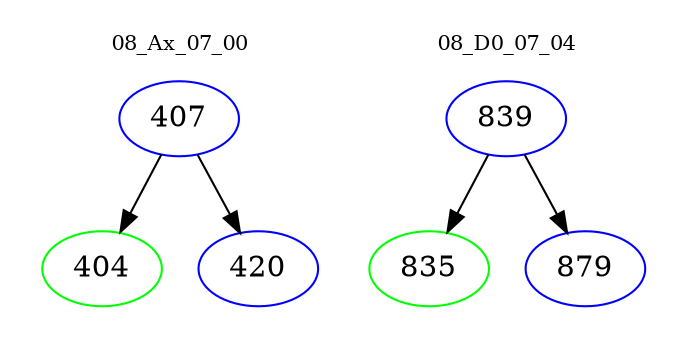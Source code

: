 digraph{
subgraph cluster_0 {
color = white
label = "08_Ax_07_00";
fontsize=10;
T0_407 [label="407", color="blue"]
T0_407 -> T0_404 [color="black"]
T0_404 [label="404", color="green"]
T0_407 -> T0_420 [color="black"]
T0_420 [label="420", color="blue"]
}
subgraph cluster_1 {
color = white
label = "08_D0_07_04";
fontsize=10;
T1_839 [label="839", color="blue"]
T1_839 -> T1_835 [color="black"]
T1_835 [label="835", color="green"]
T1_839 -> T1_879 [color="black"]
T1_879 [label="879", color="blue"]
}
}
